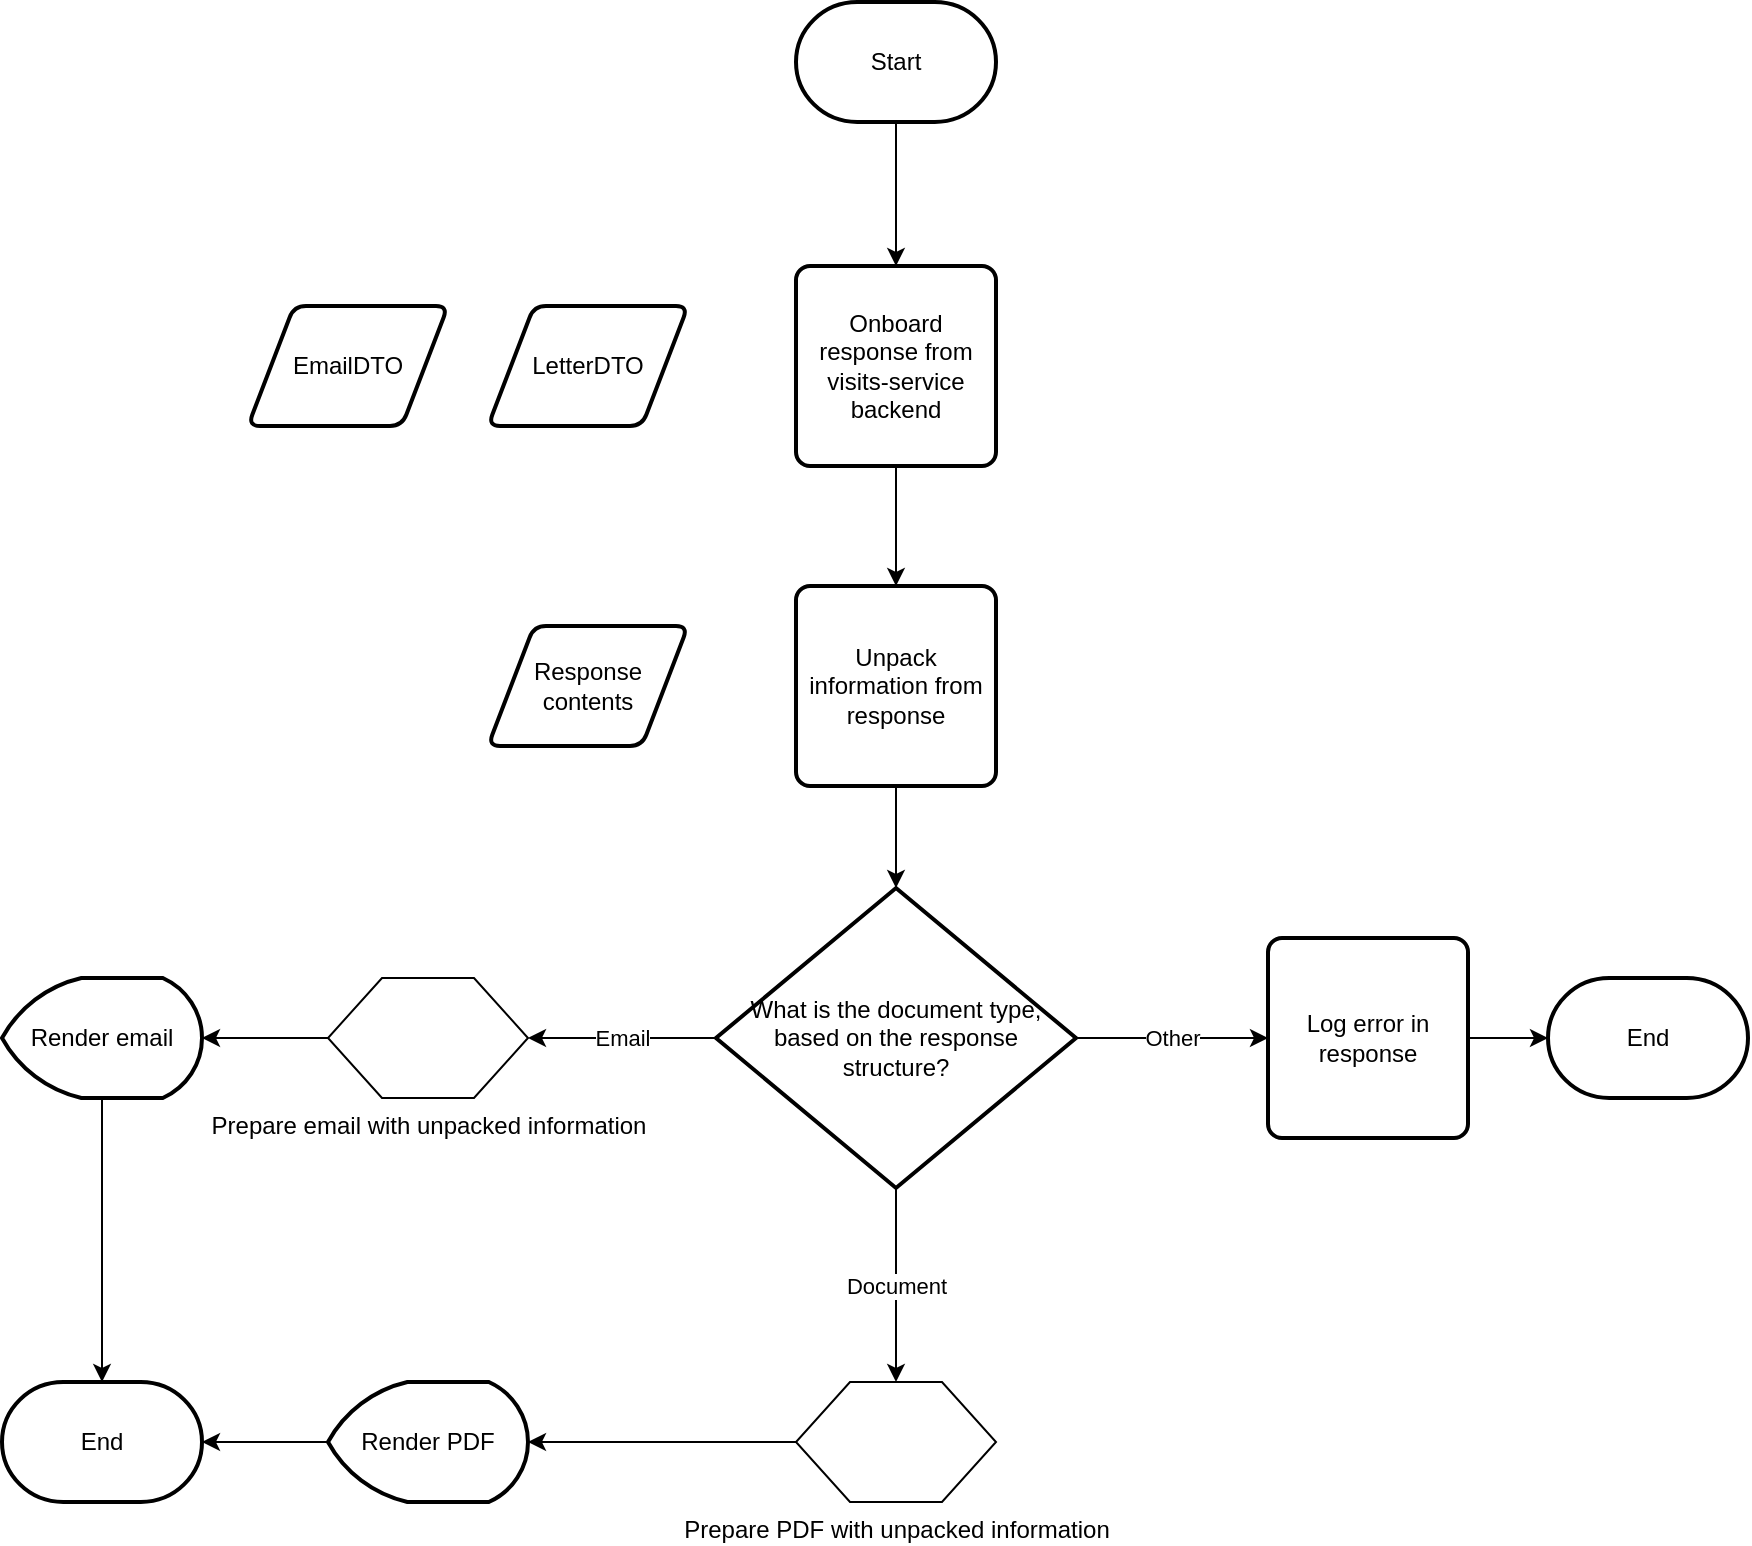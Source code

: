 <mxfile version="24.4.3" type="github">
  <diagram name="Page-1" id="F0JoRGXOh5iYmj_pVqa-">
    <mxGraphModel dx="3452" dy="1588" grid="1" gridSize="10" guides="1" tooltips="1" connect="1" arrows="1" fold="1" page="1" pageScale="1" pageWidth="827" pageHeight="1169" math="0" shadow="0">
      <root>
        <mxCell id="0" />
        <mxCell id="1" parent="0" />
        <mxCell id="YFeDPOYFCmsCfwwlBXU--1" value="EmailDTO" style="shape=parallelogram;html=1;strokeWidth=2;perimeter=parallelogramPerimeter;whiteSpace=wrap;rounded=1;arcSize=12;size=0.23;" vertex="1" parent="1">
          <mxGeometry x="-327" y="292" width="100" height="60" as="geometry" />
        </mxCell>
        <mxCell id="YFeDPOYFCmsCfwwlBXU--7" style="edgeStyle=orthogonalEdgeStyle;rounded=0;orthogonalLoop=1;jettySize=auto;html=1;exitX=0.5;exitY=1;exitDx=0;exitDy=0;exitPerimeter=0;" edge="1" parent="1" source="YFeDPOYFCmsCfwwlBXU--32" target="YFeDPOYFCmsCfwwlBXU--3">
          <mxGeometry relative="1" as="geometry">
            <mxPoint x="-3" y="232" as="sourcePoint" />
          </mxGeometry>
        </mxCell>
        <mxCell id="YFeDPOYFCmsCfwwlBXU--8" style="edgeStyle=orthogonalEdgeStyle;rounded=0;orthogonalLoop=1;jettySize=auto;html=1;entryX=0.5;entryY=0;entryDx=0;entryDy=0;" edge="1" parent="1" source="YFeDPOYFCmsCfwwlBXU--3" target="YFeDPOYFCmsCfwwlBXU--5">
          <mxGeometry relative="1" as="geometry" />
        </mxCell>
        <mxCell id="YFeDPOYFCmsCfwwlBXU--3" value="Onboard response from visits-service backend" style="rounded=1;whiteSpace=wrap;html=1;absoluteArcSize=1;arcSize=14;strokeWidth=2;" vertex="1" parent="1">
          <mxGeometry x="-53" y="272" width="100" height="100" as="geometry" />
        </mxCell>
        <mxCell id="YFeDPOYFCmsCfwwlBXU--4" value="LetterDTO" style="shape=parallelogram;html=1;strokeWidth=2;perimeter=parallelogramPerimeter;whiteSpace=wrap;rounded=1;arcSize=12;size=0.23;" vertex="1" parent="1">
          <mxGeometry x="-207" y="292" width="100" height="60" as="geometry" />
        </mxCell>
        <mxCell id="YFeDPOYFCmsCfwwlBXU--5" value="Unpack information from response" style="rounded=1;whiteSpace=wrap;html=1;absoluteArcSize=1;arcSize=14;strokeWidth=2;" vertex="1" parent="1">
          <mxGeometry x="-53" y="432" width="100" height="100" as="geometry" />
        </mxCell>
        <mxCell id="YFeDPOYFCmsCfwwlBXU--12" value="Email" style="edgeStyle=orthogonalEdgeStyle;rounded=0;orthogonalLoop=1;jettySize=auto;html=1;entryX=1;entryY=0.5;entryDx=0;entryDy=0;" edge="1" parent="1" source="YFeDPOYFCmsCfwwlBXU--6" target="YFeDPOYFCmsCfwwlBXU--24">
          <mxGeometry relative="1" as="geometry">
            <mxPoint x="-187" y="658" as="targetPoint" />
          </mxGeometry>
        </mxCell>
        <mxCell id="YFeDPOYFCmsCfwwlBXU--13" value="Document" style="edgeStyle=orthogonalEdgeStyle;rounded=0;orthogonalLoop=1;jettySize=auto;html=1;entryX=0.5;entryY=0;entryDx=0;entryDy=0;" edge="1" parent="1" source="YFeDPOYFCmsCfwwlBXU--6" target="YFeDPOYFCmsCfwwlBXU--27">
          <mxGeometry relative="1" as="geometry">
            <mxPoint x="-3" y="793" as="targetPoint" />
          </mxGeometry>
        </mxCell>
        <mxCell id="YFeDPOYFCmsCfwwlBXU--15" value="Other" style="edgeStyle=orthogonalEdgeStyle;rounded=0;orthogonalLoop=1;jettySize=auto;html=1;entryX=0;entryY=0.5;entryDx=0;entryDy=0;" edge="1" parent="1" source="YFeDPOYFCmsCfwwlBXU--6" target="YFeDPOYFCmsCfwwlBXU--14">
          <mxGeometry relative="1" as="geometry" />
        </mxCell>
        <mxCell id="YFeDPOYFCmsCfwwlBXU--6" value="What is the document type, based on the response structure?" style="strokeWidth=2;html=1;shape=mxgraph.flowchart.decision;whiteSpace=wrap;" vertex="1" parent="1">
          <mxGeometry x="-93" y="583" width="180" height="150" as="geometry" />
        </mxCell>
        <mxCell id="YFeDPOYFCmsCfwwlBXU--9" style="edgeStyle=orthogonalEdgeStyle;rounded=0;orthogonalLoop=1;jettySize=auto;html=1;entryX=0.5;entryY=0;entryDx=0;entryDy=0;entryPerimeter=0;" edge="1" parent="1" source="YFeDPOYFCmsCfwwlBXU--5" target="YFeDPOYFCmsCfwwlBXU--6">
          <mxGeometry relative="1" as="geometry" />
        </mxCell>
        <mxCell id="YFeDPOYFCmsCfwwlBXU--14" value="Log error in response" style="rounded=1;whiteSpace=wrap;html=1;absoluteArcSize=1;arcSize=14;strokeWidth=2;" vertex="1" parent="1">
          <mxGeometry x="183" y="608" width="100" height="100" as="geometry" />
        </mxCell>
        <mxCell id="YFeDPOYFCmsCfwwlBXU--16" value="End" style="strokeWidth=2;html=1;shape=mxgraph.flowchart.terminator;whiteSpace=wrap;" vertex="1" parent="1">
          <mxGeometry x="323" y="628" width="100" height="60" as="geometry" />
        </mxCell>
        <mxCell id="YFeDPOYFCmsCfwwlBXU--21" value="End" style="strokeWidth=2;html=1;shape=mxgraph.flowchart.terminator;whiteSpace=wrap;" vertex="1" parent="1">
          <mxGeometry x="-450" y="830" width="100" height="60" as="geometry" />
        </mxCell>
        <mxCell id="YFeDPOYFCmsCfwwlBXU--22" style="edgeStyle=orthogonalEdgeStyle;rounded=0;orthogonalLoop=1;jettySize=auto;html=1;entryX=1;entryY=0.5;entryDx=0;entryDy=0;entryPerimeter=0;exitX=0;exitY=0.5;exitDx=0;exitDy=0;" edge="1" parent="1" source="YFeDPOYFCmsCfwwlBXU--24" target="YFeDPOYFCmsCfwwlBXU--25">
          <mxGeometry relative="1" as="geometry">
            <mxPoint x="-237" y="708" as="sourcePoint" />
          </mxGeometry>
        </mxCell>
        <mxCell id="YFeDPOYFCmsCfwwlBXU--24" value="Prepare email with unpacked information" style="verticalLabelPosition=bottom;verticalAlign=top;html=1;shape=hexagon;perimeter=hexagonPerimeter2;arcSize=6;size=0.27;" vertex="1" parent="1">
          <mxGeometry x="-287" y="628" width="100" height="60" as="geometry" />
        </mxCell>
        <mxCell id="YFeDPOYFCmsCfwwlBXU--25" value="Render email" style="strokeWidth=2;html=1;shape=mxgraph.flowchart.display;whiteSpace=wrap;" vertex="1" parent="1">
          <mxGeometry x="-450" y="628" width="100" height="60" as="geometry" />
        </mxCell>
        <mxCell id="YFeDPOYFCmsCfwwlBXU--26" style="edgeStyle=orthogonalEdgeStyle;rounded=0;orthogonalLoop=1;jettySize=auto;html=1;entryX=1;entryY=0.5;entryDx=0;entryDy=0;entryPerimeter=0;exitX=0;exitY=0.5;exitDx=0;exitDy=0;" edge="1" parent="1" source="YFeDPOYFCmsCfwwlBXU--27" target="YFeDPOYFCmsCfwwlBXU--28">
          <mxGeometry relative="1" as="geometry">
            <mxPoint x="6" y="910" as="sourcePoint" />
          </mxGeometry>
        </mxCell>
        <mxCell id="YFeDPOYFCmsCfwwlBXU--27" value="Prepare PDF with unpacked information" style="verticalLabelPosition=bottom;verticalAlign=top;html=1;shape=hexagon;perimeter=hexagonPerimeter2;arcSize=6;size=0.27;" vertex="1" parent="1">
          <mxGeometry x="-53" y="830" width="100" height="60" as="geometry" />
        </mxCell>
        <mxCell id="YFeDPOYFCmsCfwwlBXU--28" value="Render PDF" style="strokeWidth=2;html=1;shape=mxgraph.flowchart.display;whiteSpace=wrap;" vertex="1" parent="1">
          <mxGeometry x="-287" y="830" width="100" height="60" as="geometry" />
        </mxCell>
        <mxCell id="YFeDPOYFCmsCfwwlBXU--29" style="edgeStyle=orthogonalEdgeStyle;rounded=0;orthogonalLoop=1;jettySize=auto;html=1;entryX=0.5;entryY=0;entryDx=0;entryDy=0;entryPerimeter=0;" edge="1" parent="1" source="YFeDPOYFCmsCfwwlBXU--25" target="YFeDPOYFCmsCfwwlBXU--21">
          <mxGeometry relative="1" as="geometry" />
        </mxCell>
        <mxCell id="YFeDPOYFCmsCfwwlBXU--30" style="edgeStyle=orthogonalEdgeStyle;rounded=0;orthogonalLoop=1;jettySize=auto;html=1;entryX=1;entryY=0.5;entryDx=0;entryDy=0;entryPerimeter=0;" edge="1" parent="1" source="YFeDPOYFCmsCfwwlBXU--28" target="YFeDPOYFCmsCfwwlBXU--21">
          <mxGeometry relative="1" as="geometry" />
        </mxCell>
        <mxCell id="YFeDPOYFCmsCfwwlBXU--31" value="Response contents" style="shape=parallelogram;html=1;strokeWidth=2;perimeter=parallelogramPerimeter;whiteSpace=wrap;rounded=1;arcSize=12;size=0.23;" vertex="1" parent="1">
          <mxGeometry x="-207" y="452" width="100" height="60" as="geometry" />
        </mxCell>
        <mxCell id="YFeDPOYFCmsCfwwlBXU--32" value="Start" style="strokeWidth=2;html=1;shape=mxgraph.flowchart.terminator;whiteSpace=wrap;" vertex="1" parent="1">
          <mxGeometry x="-53" y="140" width="100" height="60" as="geometry" />
        </mxCell>
        <mxCell id="YFeDPOYFCmsCfwwlBXU--33" style="edgeStyle=orthogonalEdgeStyle;rounded=0;orthogonalLoop=1;jettySize=auto;html=1;entryX=0;entryY=0.5;entryDx=0;entryDy=0;entryPerimeter=0;" edge="1" parent="1" source="YFeDPOYFCmsCfwwlBXU--14" target="YFeDPOYFCmsCfwwlBXU--16">
          <mxGeometry relative="1" as="geometry" />
        </mxCell>
      </root>
    </mxGraphModel>
  </diagram>
</mxfile>
